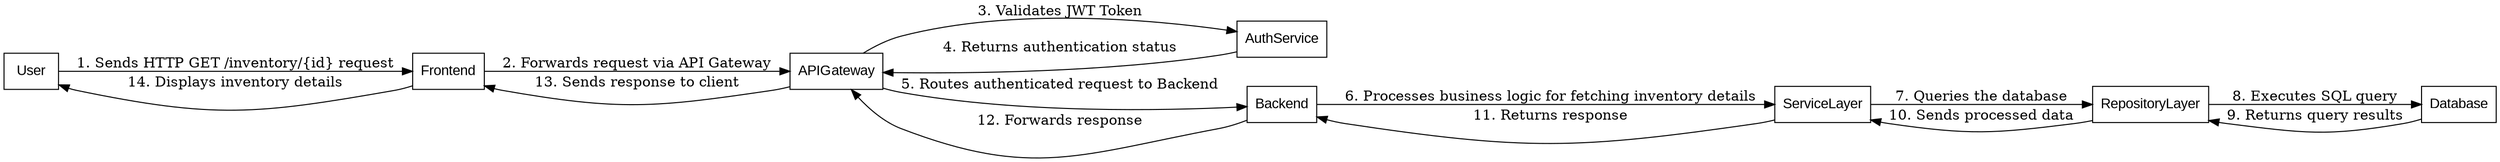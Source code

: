 digraph GetInventoryDetails {
    rankdir=LR;
    node [shape=record, fontname=Arial];

    User -> Frontend [label="1. Sends HTTP GET /inventory/{id} request"];
    Frontend -> APIGateway [label="2. Forwards request via API Gateway"];
    APIGateway -> AuthService [label="3. Validates JWT Token"];
    AuthService -> APIGateway [label="4. Returns authentication status"];
    APIGateway -> Backend [label="5. Routes authenticated request to Backend"];
    Backend -> ServiceLayer [label="6. Processes business logic for fetching inventory details"];
    ServiceLayer -> RepositoryLayer [label="7. Queries the database"];
    RepositoryLayer -> Database [label="8. Executes SQL query"];
    Database -> RepositoryLayer [label="9. Returns query results"];
    RepositoryLayer -> ServiceLayer [label="10. Sends processed data"];
    ServiceLayer -> Backend [label="11. Returns response"];
    Backend -> APIGateway [label="12. Forwards response"];
    APIGateway -> Frontend [label="13. Sends response to client"];
    Frontend -> User [label="14. Displays inventory details"];
}